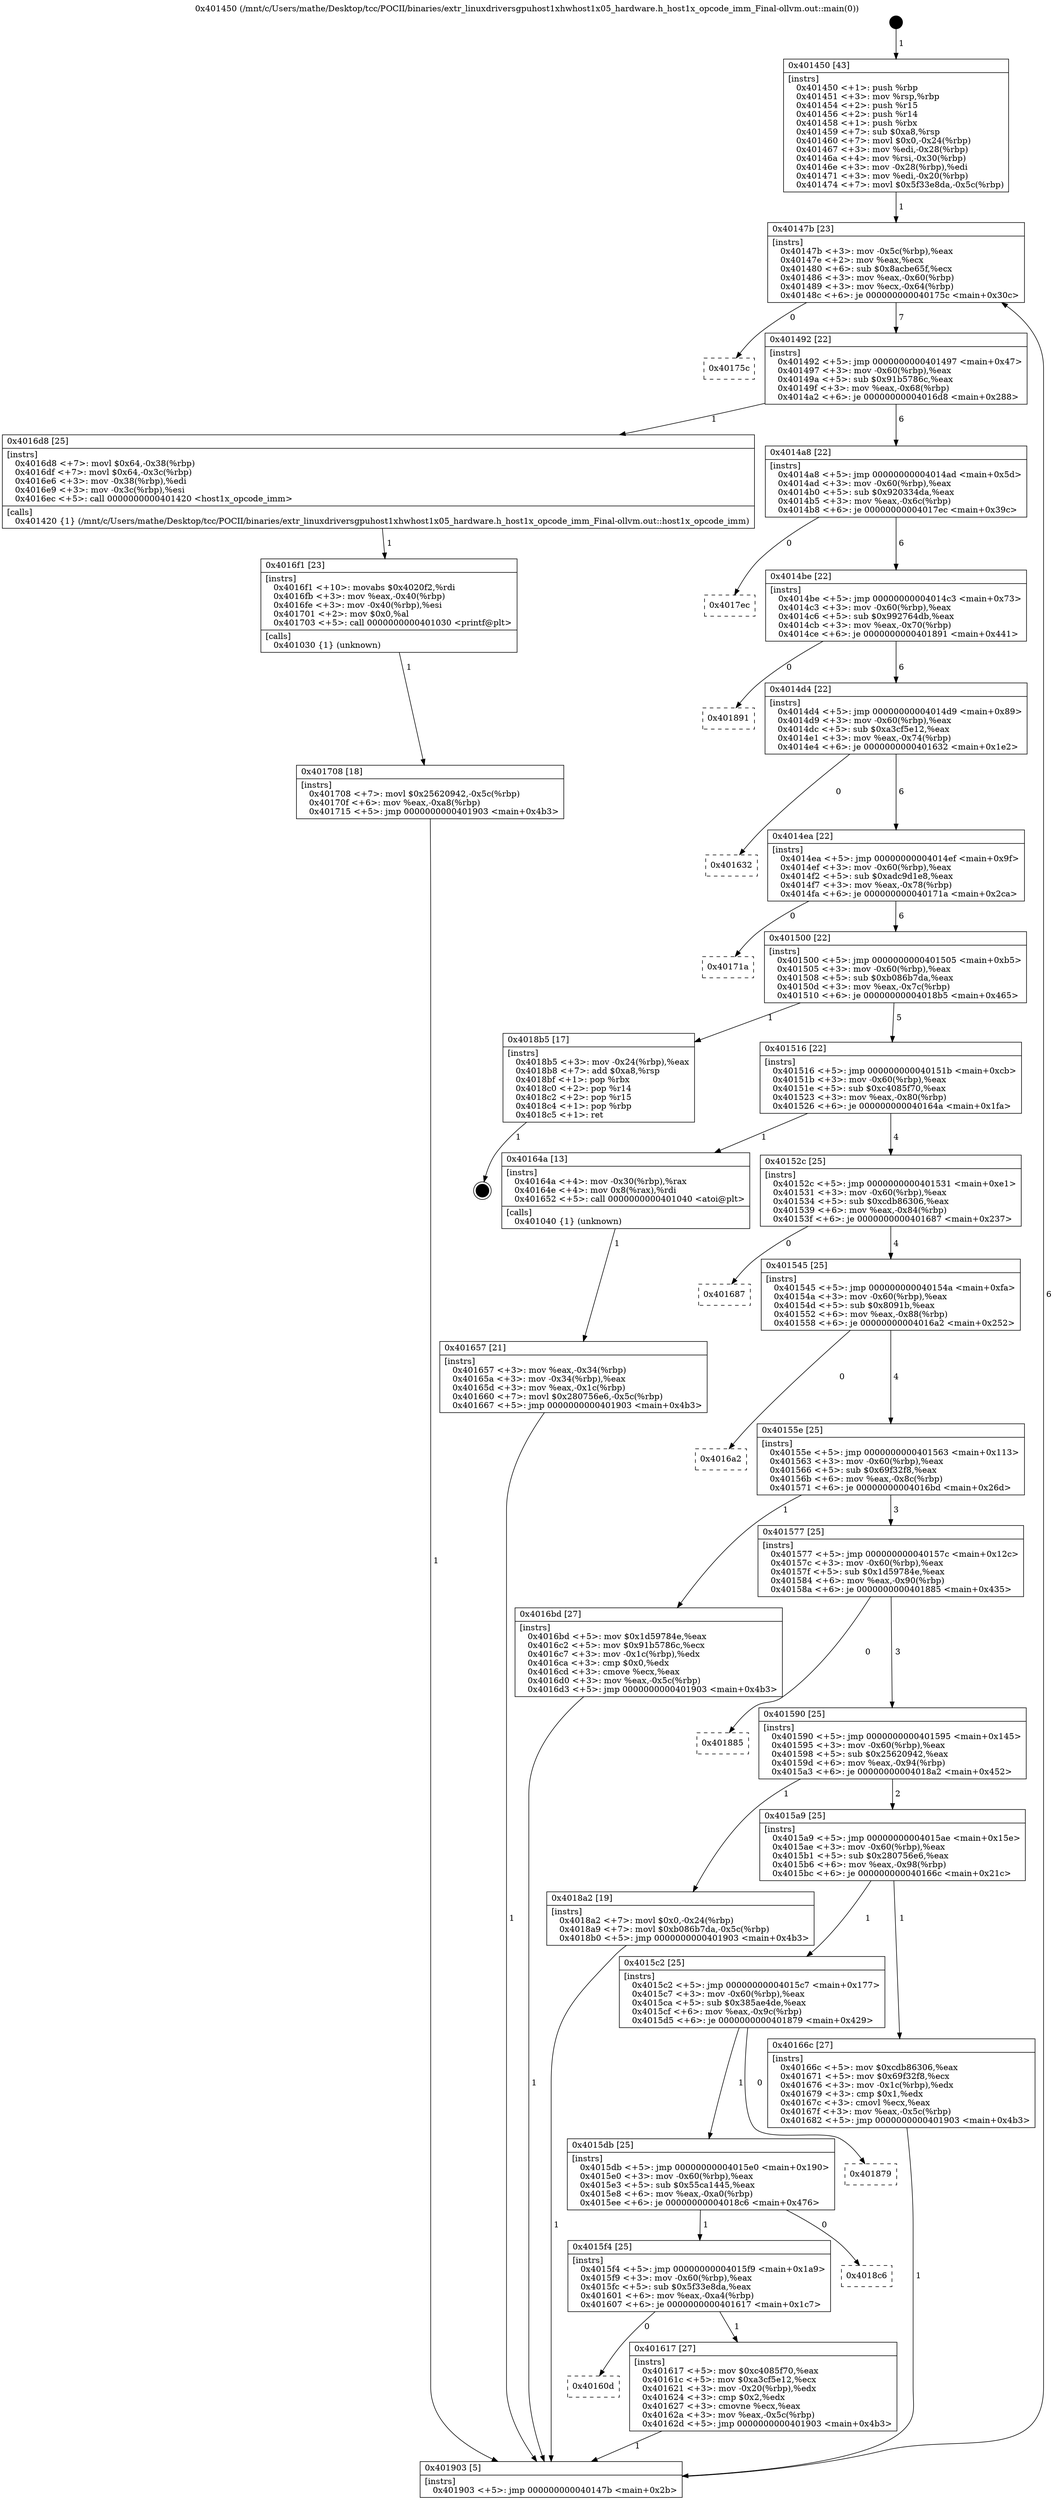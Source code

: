 digraph "0x401450" {
  label = "0x401450 (/mnt/c/Users/mathe/Desktop/tcc/POCII/binaries/extr_linuxdriversgpuhost1xhwhost1x05_hardware.h_host1x_opcode_imm_Final-ollvm.out::main(0))"
  labelloc = "t"
  node[shape=record]

  Entry [label="",width=0.3,height=0.3,shape=circle,fillcolor=black,style=filled]
  "0x40147b" [label="{
     0x40147b [23]\l
     | [instrs]\l
     &nbsp;&nbsp;0x40147b \<+3\>: mov -0x5c(%rbp),%eax\l
     &nbsp;&nbsp;0x40147e \<+2\>: mov %eax,%ecx\l
     &nbsp;&nbsp;0x401480 \<+6\>: sub $0x8acbe65f,%ecx\l
     &nbsp;&nbsp;0x401486 \<+3\>: mov %eax,-0x60(%rbp)\l
     &nbsp;&nbsp;0x401489 \<+3\>: mov %ecx,-0x64(%rbp)\l
     &nbsp;&nbsp;0x40148c \<+6\>: je 000000000040175c \<main+0x30c\>\l
  }"]
  "0x40175c" [label="{
     0x40175c\l
  }", style=dashed]
  "0x401492" [label="{
     0x401492 [22]\l
     | [instrs]\l
     &nbsp;&nbsp;0x401492 \<+5\>: jmp 0000000000401497 \<main+0x47\>\l
     &nbsp;&nbsp;0x401497 \<+3\>: mov -0x60(%rbp),%eax\l
     &nbsp;&nbsp;0x40149a \<+5\>: sub $0x91b5786c,%eax\l
     &nbsp;&nbsp;0x40149f \<+3\>: mov %eax,-0x68(%rbp)\l
     &nbsp;&nbsp;0x4014a2 \<+6\>: je 00000000004016d8 \<main+0x288\>\l
  }"]
  Exit [label="",width=0.3,height=0.3,shape=circle,fillcolor=black,style=filled,peripheries=2]
  "0x4016d8" [label="{
     0x4016d8 [25]\l
     | [instrs]\l
     &nbsp;&nbsp;0x4016d8 \<+7\>: movl $0x64,-0x38(%rbp)\l
     &nbsp;&nbsp;0x4016df \<+7\>: movl $0x64,-0x3c(%rbp)\l
     &nbsp;&nbsp;0x4016e6 \<+3\>: mov -0x38(%rbp),%edi\l
     &nbsp;&nbsp;0x4016e9 \<+3\>: mov -0x3c(%rbp),%esi\l
     &nbsp;&nbsp;0x4016ec \<+5\>: call 0000000000401420 \<host1x_opcode_imm\>\l
     | [calls]\l
     &nbsp;&nbsp;0x401420 \{1\} (/mnt/c/Users/mathe/Desktop/tcc/POCII/binaries/extr_linuxdriversgpuhost1xhwhost1x05_hardware.h_host1x_opcode_imm_Final-ollvm.out::host1x_opcode_imm)\l
  }"]
  "0x4014a8" [label="{
     0x4014a8 [22]\l
     | [instrs]\l
     &nbsp;&nbsp;0x4014a8 \<+5\>: jmp 00000000004014ad \<main+0x5d\>\l
     &nbsp;&nbsp;0x4014ad \<+3\>: mov -0x60(%rbp),%eax\l
     &nbsp;&nbsp;0x4014b0 \<+5\>: sub $0x920334da,%eax\l
     &nbsp;&nbsp;0x4014b5 \<+3\>: mov %eax,-0x6c(%rbp)\l
     &nbsp;&nbsp;0x4014b8 \<+6\>: je 00000000004017ec \<main+0x39c\>\l
  }"]
  "0x401708" [label="{
     0x401708 [18]\l
     | [instrs]\l
     &nbsp;&nbsp;0x401708 \<+7\>: movl $0x25620942,-0x5c(%rbp)\l
     &nbsp;&nbsp;0x40170f \<+6\>: mov %eax,-0xa8(%rbp)\l
     &nbsp;&nbsp;0x401715 \<+5\>: jmp 0000000000401903 \<main+0x4b3\>\l
  }"]
  "0x4017ec" [label="{
     0x4017ec\l
  }", style=dashed]
  "0x4014be" [label="{
     0x4014be [22]\l
     | [instrs]\l
     &nbsp;&nbsp;0x4014be \<+5\>: jmp 00000000004014c3 \<main+0x73\>\l
     &nbsp;&nbsp;0x4014c3 \<+3\>: mov -0x60(%rbp),%eax\l
     &nbsp;&nbsp;0x4014c6 \<+5\>: sub $0x992764db,%eax\l
     &nbsp;&nbsp;0x4014cb \<+3\>: mov %eax,-0x70(%rbp)\l
     &nbsp;&nbsp;0x4014ce \<+6\>: je 0000000000401891 \<main+0x441\>\l
  }"]
  "0x4016f1" [label="{
     0x4016f1 [23]\l
     | [instrs]\l
     &nbsp;&nbsp;0x4016f1 \<+10\>: movabs $0x4020f2,%rdi\l
     &nbsp;&nbsp;0x4016fb \<+3\>: mov %eax,-0x40(%rbp)\l
     &nbsp;&nbsp;0x4016fe \<+3\>: mov -0x40(%rbp),%esi\l
     &nbsp;&nbsp;0x401701 \<+2\>: mov $0x0,%al\l
     &nbsp;&nbsp;0x401703 \<+5\>: call 0000000000401030 \<printf@plt\>\l
     | [calls]\l
     &nbsp;&nbsp;0x401030 \{1\} (unknown)\l
  }"]
  "0x401891" [label="{
     0x401891\l
  }", style=dashed]
  "0x4014d4" [label="{
     0x4014d4 [22]\l
     | [instrs]\l
     &nbsp;&nbsp;0x4014d4 \<+5\>: jmp 00000000004014d9 \<main+0x89\>\l
     &nbsp;&nbsp;0x4014d9 \<+3\>: mov -0x60(%rbp),%eax\l
     &nbsp;&nbsp;0x4014dc \<+5\>: sub $0xa3cf5e12,%eax\l
     &nbsp;&nbsp;0x4014e1 \<+3\>: mov %eax,-0x74(%rbp)\l
     &nbsp;&nbsp;0x4014e4 \<+6\>: je 0000000000401632 \<main+0x1e2\>\l
  }"]
  "0x401657" [label="{
     0x401657 [21]\l
     | [instrs]\l
     &nbsp;&nbsp;0x401657 \<+3\>: mov %eax,-0x34(%rbp)\l
     &nbsp;&nbsp;0x40165a \<+3\>: mov -0x34(%rbp),%eax\l
     &nbsp;&nbsp;0x40165d \<+3\>: mov %eax,-0x1c(%rbp)\l
     &nbsp;&nbsp;0x401660 \<+7\>: movl $0x280756e6,-0x5c(%rbp)\l
     &nbsp;&nbsp;0x401667 \<+5\>: jmp 0000000000401903 \<main+0x4b3\>\l
  }"]
  "0x401632" [label="{
     0x401632\l
  }", style=dashed]
  "0x4014ea" [label="{
     0x4014ea [22]\l
     | [instrs]\l
     &nbsp;&nbsp;0x4014ea \<+5\>: jmp 00000000004014ef \<main+0x9f\>\l
     &nbsp;&nbsp;0x4014ef \<+3\>: mov -0x60(%rbp),%eax\l
     &nbsp;&nbsp;0x4014f2 \<+5\>: sub $0xadc9d1e8,%eax\l
     &nbsp;&nbsp;0x4014f7 \<+3\>: mov %eax,-0x78(%rbp)\l
     &nbsp;&nbsp;0x4014fa \<+6\>: je 000000000040171a \<main+0x2ca\>\l
  }"]
  "0x401450" [label="{
     0x401450 [43]\l
     | [instrs]\l
     &nbsp;&nbsp;0x401450 \<+1\>: push %rbp\l
     &nbsp;&nbsp;0x401451 \<+3\>: mov %rsp,%rbp\l
     &nbsp;&nbsp;0x401454 \<+2\>: push %r15\l
     &nbsp;&nbsp;0x401456 \<+2\>: push %r14\l
     &nbsp;&nbsp;0x401458 \<+1\>: push %rbx\l
     &nbsp;&nbsp;0x401459 \<+7\>: sub $0xa8,%rsp\l
     &nbsp;&nbsp;0x401460 \<+7\>: movl $0x0,-0x24(%rbp)\l
     &nbsp;&nbsp;0x401467 \<+3\>: mov %edi,-0x28(%rbp)\l
     &nbsp;&nbsp;0x40146a \<+4\>: mov %rsi,-0x30(%rbp)\l
     &nbsp;&nbsp;0x40146e \<+3\>: mov -0x28(%rbp),%edi\l
     &nbsp;&nbsp;0x401471 \<+3\>: mov %edi,-0x20(%rbp)\l
     &nbsp;&nbsp;0x401474 \<+7\>: movl $0x5f33e8da,-0x5c(%rbp)\l
  }"]
  "0x40171a" [label="{
     0x40171a\l
  }", style=dashed]
  "0x401500" [label="{
     0x401500 [22]\l
     | [instrs]\l
     &nbsp;&nbsp;0x401500 \<+5\>: jmp 0000000000401505 \<main+0xb5\>\l
     &nbsp;&nbsp;0x401505 \<+3\>: mov -0x60(%rbp),%eax\l
     &nbsp;&nbsp;0x401508 \<+5\>: sub $0xb086b7da,%eax\l
     &nbsp;&nbsp;0x40150d \<+3\>: mov %eax,-0x7c(%rbp)\l
     &nbsp;&nbsp;0x401510 \<+6\>: je 00000000004018b5 \<main+0x465\>\l
  }"]
  "0x401903" [label="{
     0x401903 [5]\l
     | [instrs]\l
     &nbsp;&nbsp;0x401903 \<+5\>: jmp 000000000040147b \<main+0x2b\>\l
  }"]
  "0x4018b5" [label="{
     0x4018b5 [17]\l
     | [instrs]\l
     &nbsp;&nbsp;0x4018b5 \<+3\>: mov -0x24(%rbp),%eax\l
     &nbsp;&nbsp;0x4018b8 \<+7\>: add $0xa8,%rsp\l
     &nbsp;&nbsp;0x4018bf \<+1\>: pop %rbx\l
     &nbsp;&nbsp;0x4018c0 \<+2\>: pop %r14\l
     &nbsp;&nbsp;0x4018c2 \<+2\>: pop %r15\l
     &nbsp;&nbsp;0x4018c4 \<+1\>: pop %rbp\l
     &nbsp;&nbsp;0x4018c5 \<+1\>: ret\l
  }"]
  "0x401516" [label="{
     0x401516 [22]\l
     | [instrs]\l
     &nbsp;&nbsp;0x401516 \<+5\>: jmp 000000000040151b \<main+0xcb\>\l
     &nbsp;&nbsp;0x40151b \<+3\>: mov -0x60(%rbp),%eax\l
     &nbsp;&nbsp;0x40151e \<+5\>: sub $0xc4085f70,%eax\l
     &nbsp;&nbsp;0x401523 \<+3\>: mov %eax,-0x80(%rbp)\l
     &nbsp;&nbsp;0x401526 \<+6\>: je 000000000040164a \<main+0x1fa\>\l
  }"]
  "0x40160d" [label="{
     0x40160d\l
  }", style=dashed]
  "0x40164a" [label="{
     0x40164a [13]\l
     | [instrs]\l
     &nbsp;&nbsp;0x40164a \<+4\>: mov -0x30(%rbp),%rax\l
     &nbsp;&nbsp;0x40164e \<+4\>: mov 0x8(%rax),%rdi\l
     &nbsp;&nbsp;0x401652 \<+5\>: call 0000000000401040 \<atoi@plt\>\l
     | [calls]\l
     &nbsp;&nbsp;0x401040 \{1\} (unknown)\l
  }"]
  "0x40152c" [label="{
     0x40152c [25]\l
     | [instrs]\l
     &nbsp;&nbsp;0x40152c \<+5\>: jmp 0000000000401531 \<main+0xe1\>\l
     &nbsp;&nbsp;0x401531 \<+3\>: mov -0x60(%rbp),%eax\l
     &nbsp;&nbsp;0x401534 \<+5\>: sub $0xcdb86306,%eax\l
     &nbsp;&nbsp;0x401539 \<+6\>: mov %eax,-0x84(%rbp)\l
     &nbsp;&nbsp;0x40153f \<+6\>: je 0000000000401687 \<main+0x237\>\l
  }"]
  "0x401617" [label="{
     0x401617 [27]\l
     | [instrs]\l
     &nbsp;&nbsp;0x401617 \<+5\>: mov $0xc4085f70,%eax\l
     &nbsp;&nbsp;0x40161c \<+5\>: mov $0xa3cf5e12,%ecx\l
     &nbsp;&nbsp;0x401621 \<+3\>: mov -0x20(%rbp),%edx\l
     &nbsp;&nbsp;0x401624 \<+3\>: cmp $0x2,%edx\l
     &nbsp;&nbsp;0x401627 \<+3\>: cmovne %ecx,%eax\l
     &nbsp;&nbsp;0x40162a \<+3\>: mov %eax,-0x5c(%rbp)\l
     &nbsp;&nbsp;0x40162d \<+5\>: jmp 0000000000401903 \<main+0x4b3\>\l
  }"]
  "0x401687" [label="{
     0x401687\l
  }", style=dashed]
  "0x401545" [label="{
     0x401545 [25]\l
     | [instrs]\l
     &nbsp;&nbsp;0x401545 \<+5\>: jmp 000000000040154a \<main+0xfa\>\l
     &nbsp;&nbsp;0x40154a \<+3\>: mov -0x60(%rbp),%eax\l
     &nbsp;&nbsp;0x40154d \<+5\>: sub $0x8091b,%eax\l
     &nbsp;&nbsp;0x401552 \<+6\>: mov %eax,-0x88(%rbp)\l
     &nbsp;&nbsp;0x401558 \<+6\>: je 00000000004016a2 \<main+0x252\>\l
  }"]
  "0x4015f4" [label="{
     0x4015f4 [25]\l
     | [instrs]\l
     &nbsp;&nbsp;0x4015f4 \<+5\>: jmp 00000000004015f9 \<main+0x1a9\>\l
     &nbsp;&nbsp;0x4015f9 \<+3\>: mov -0x60(%rbp),%eax\l
     &nbsp;&nbsp;0x4015fc \<+5\>: sub $0x5f33e8da,%eax\l
     &nbsp;&nbsp;0x401601 \<+6\>: mov %eax,-0xa4(%rbp)\l
     &nbsp;&nbsp;0x401607 \<+6\>: je 0000000000401617 \<main+0x1c7\>\l
  }"]
  "0x4016a2" [label="{
     0x4016a2\l
  }", style=dashed]
  "0x40155e" [label="{
     0x40155e [25]\l
     | [instrs]\l
     &nbsp;&nbsp;0x40155e \<+5\>: jmp 0000000000401563 \<main+0x113\>\l
     &nbsp;&nbsp;0x401563 \<+3\>: mov -0x60(%rbp),%eax\l
     &nbsp;&nbsp;0x401566 \<+5\>: sub $0x69f32f8,%eax\l
     &nbsp;&nbsp;0x40156b \<+6\>: mov %eax,-0x8c(%rbp)\l
     &nbsp;&nbsp;0x401571 \<+6\>: je 00000000004016bd \<main+0x26d\>\l
  }"]
  "0x4018c6" [label="{
     0x4018c6\l
  }", style=dashed]
  "0x4016bd" [label="{
     0x4016bd [27]\l
     | [instrs]\l
     &nbsp;&nbsp;0x4016bd \<+5\>: mov $0x1d59784e,%eax\l
     &nbsp;&nbsp;0x4016c2 \<+5\>: mov $0x91b5786c,%ecx\l
     &nbsp;&nbsp;0x4016c7 \<+3\>: mov -0x1c(%rbp),%edx\l
     &nbsp;&nbsp;0x4016ca \<+3\>: cmp $0x0,%edx\l
     &nbsp;&nbsp;0x4016cd \<+3\>: cmove %ecx,%eax\l
     &nbsp;&nbsp;0x4016d0 \<+3\>: mov %eax,-0x5c(%rbp)\l
     &nbsp;&nbsp;0x4016d3 \<+5\>: jmp 0000000000401903 \<main+0x4b3\>\l
  }"]
  "0x401577" [label="{
     0x401577 [25]\l
     | [instrs]\l
     &nbsp;&nbsp;0x401577 \<+5\>: jmp 000000000040157c \<main+0x12c\>\l
     &nbsp;&nbsp;0x40157c \<+3\>: mov -0x60(%rbp),%eax\l
     &nbsp;&nbsp;0x40157f \<+5\>: sub $0x1d59784e,%eax\l
     &nbsp;&nbsp;0x401584 \<+6\>: mov %eax,-0x90(%rbp)\l
     &nbsp;&nbsp;0x40158a \<+6\>: je 0000000000401885 \<main+0x435\>\l
  }"]
  "0x4015db" [label="{
     0x4015db [25]\l
     | [instrs]\l
     &nbsp;&nbsp;0x4015db \<+5\>: jmp 00000000004015e0 \<main+0x190\>\l
     &nbsp;&nbsp;0x4015e0 \<+3\>: mov -0x60(%rbp),%eax\l
     &nbsp;&nbsp;0x4015e3 \<+5\>: sub $0x55ca1445,%eax\l
     &nbsp;&nbsp;0x4015e8 \<+6\>: mov %eax,-0xa0(%rbp)\l
     &nbsp;&nbsp;0x4015ee \<+6\>: je 00000000004018c6 \<main+0x476\>\l
  }"]
  "0x401885" [label="{
     0x401885\l
  }", style=dashed]
  "0x401590" [label="{
     0x401590 [25]\l
     | [instrs]\l
     &nbsp;&nbsp;0x401590 \<+5\>: jmp 0000000000401595 \<main+0x145\>\l
     &nbsp;&nbsp;0x401595 \<+3\>: mov -0x60(%rbp),%eax\l
     &nbsp;&nbsp;0x401598 \<+5\>: sub $0x25620942,%eax\l
     &nbsp;&nbsp;0x40159d \<+6\>: mov %eax,-0x94(%rbp)\l
     &nbsp;&nbsp;0x4015a3 \<+6\>: je 00000000004018a2 \<main+0x452\>\l
  }"]
  "0x401879" [label="{
     0x401879\l
  }", style=dashed]
  "0x4018a2" [label="{
     0x4018a2 [19]\l
     | [instrs]\l
     &nbsp;&nbsp;0x4018a2 \<+7\>: movl $0x0,-0x24(%rbp)\l
     &nbsp;&nbsp;0x4018a9 \<+7\>: movl $0xb086b7da,-0x5c(%rbp)\l
     &nbsp;&nbsp;0x4018b0 \<+5\>: jmp 0000000000401903 \<main+0x4b3\>\l
  }"]
  "0x4015a9" [label="{
     0x4015a9 [25]\l
     | [instrs]\l
     &nbsp;&nbsp;0x4015a9 \<+5\>: jmp 00000000004015ae \<main+0x15e\>\l
     &nbsp;&nbsp;0x4015ae \<+3\>: mov -0x60(%rbp),%eax\l
     &nbsp;&nbsp;0x4015b1 \<+5\>: sub $0x280756e6,%eax\l
     &nbsp;&nbsp;0x4015b6 \<+6\>: mov %eax,-0x98(%rbp)\l
     &nbsp;&nbsp;0x4015bc \<+6\>: je 000000000040166c \<main+0x21c\>\l
  }"]
  "0x4015c2" [label="{
     0x4015c2 [25]\l
     | [instrs]\l
     &nbsp;&nbsp;0x4015c2 \<+5\>: jmp 00000000004015c7 \<main+0x177\>\l
     &nbsp;&nbsp;0x4015c7 \<+3\>: mov -0x60(%rbp),%eax\l
     &nbsp;&nbsp;0x4015ca \<+5\>: sub $0x385ae4de,%eax\l
     &nbsp;&nbsp;0x4015cf \<+6\>: mov %eax,-0x9c(%rbp)\l
     &nbsp;&nbsp;0x4015d5 \<+6\>: je 0000000000401879 \<main+0x429\>\l
  }"]
  "0x40166c" [label="{
     0x40166c [27]\l
     | [instrs]\l
     &nbsp;&nbsp;0x40166c \<+5\>: mov $0xcdb86306,%eax\l
     &nbsp;&nbsp;0x401671 \<+5\>: mov $0x69f32f8,%ecx\l
     &nbsp;&nbsp;0x401676 \<+3\>: mov -0x1c(%rbp),%edx\l
     &nbsp;&nbsp;0x401679 \<+3\>: cmp $0x1,%edx\l
     &nbsp;&nbsp;0x40167c \<+3\>: cmovl %ecx,%eax\l
     &nbsp;&nbsp;0x40167f \<+3\>: mov %eax,-0x5c(%rbp)\l
     &nbsp;&nbsp;0x401682 \<+5\>: jmp 0000000000401903 \<main+0x4b3\>\l
  }"]
  Entry -> "0x401450" [label=" 1"]
  "0x40147b" -> "0x40175c" [label=" 0"]
  "0x40147b" -> "0x401492" [label=" 7"]
  "0x4018b5" -> Exit [label=" 1"]
  "0x401492" -> "0x4016d8" [label=" 1"]
  "0x401492" -> "0x4014a8" [label=" 6"]
  "0x4018a2" -> "0x401903" [label=" 1"]
  "0x4014a8" -> "0x4017ec" [label=" 0"]
  "0x4014a8" -> "0x4014be" [label=" 6"]
  "0x401708" -> "0x401903" [label=" 1"]
  "0x4014be" -> "0x401891" [label=" 0"]
  "0x4014be" -> "0x4014d4" [label=" 6"]
  "0x4016f1" -> "0x401708" [label=" 1"]
  "0x4014d4" -> "0x401632" [label=" 0"]
  "0x4014d4" -> "0x4014ea" [label=" 6"]
  "0x4016d8" -> "0x4016f1" [label=" 1"]
  "0x4014ea" -> "0x40171a" [label=" 0"]
  "0x4014ea" -> "0x401500" [label=" 6"]
  "0x4016bd" -> "0x401903" [label=" 1"]
  "0x401500" -> "0x4018b5" [label=" 1"]
  "0x401500" -> "0x401516" [label=" 5"]
  "0x40166c" -> "0x401903" [label=" 1"]
  "0x401516" -> "0x40164a" [label=" 1"]
  "0x401516" -> "0x40152c" [label=" 4"]
  "0x401657" -> "0x401903" [label=" 1"]
  "0x40152c" -> "0x401687" [label=" 0"]
  "0x40152c" -> "0x401545" [label=" 4"]
  "0x40164a" -> "0x401657" [label=" 1"]
  "0x401545" -> "0x4016a2" [label=" 0"]
  "0x401545" -> "0x40155e" [label=" 4"]
  "0x401450" -> "0x40147b" [label=" 1"]
  "0x40155e" -> "0x4016bd" [label=" 1"]
  "0x40155e" -> "0x401577" [label=" 3"]
  "0x401617" -> "0x401903" [label=" 1"]
  "0x401577" -> "0x401885" [label=" 0"]
  "0x401577" -> "0x401590" [label=" 3"]
  "0x4015f4" -> "0x401617" [label=" 1"]
  "0x401590" -> "0x4018a2" [label=" 1"]
  "0x401590" -> "0x4015a9" [label=" 2"]
  "0x401903" -> "0x40147b" [label=" 6"]
  "0x4015a9" -> "0x40166c" [label=" 1"]
  "0x4015a9" -> "0x4015c2" [label=" 1"]
  "0x4015db" -> "0x4015f4" [label=" 1"]
  "0x4015c2" -> "0x401879" [label=" 0"]
  "0x4015c2" -> "0x4015db" [label=" 1"]
  "0x4015f4" -> "0x40160d" [label=" 0"]
  "0x4015db" -> "0x4018c6" [label=" 0"]
}
